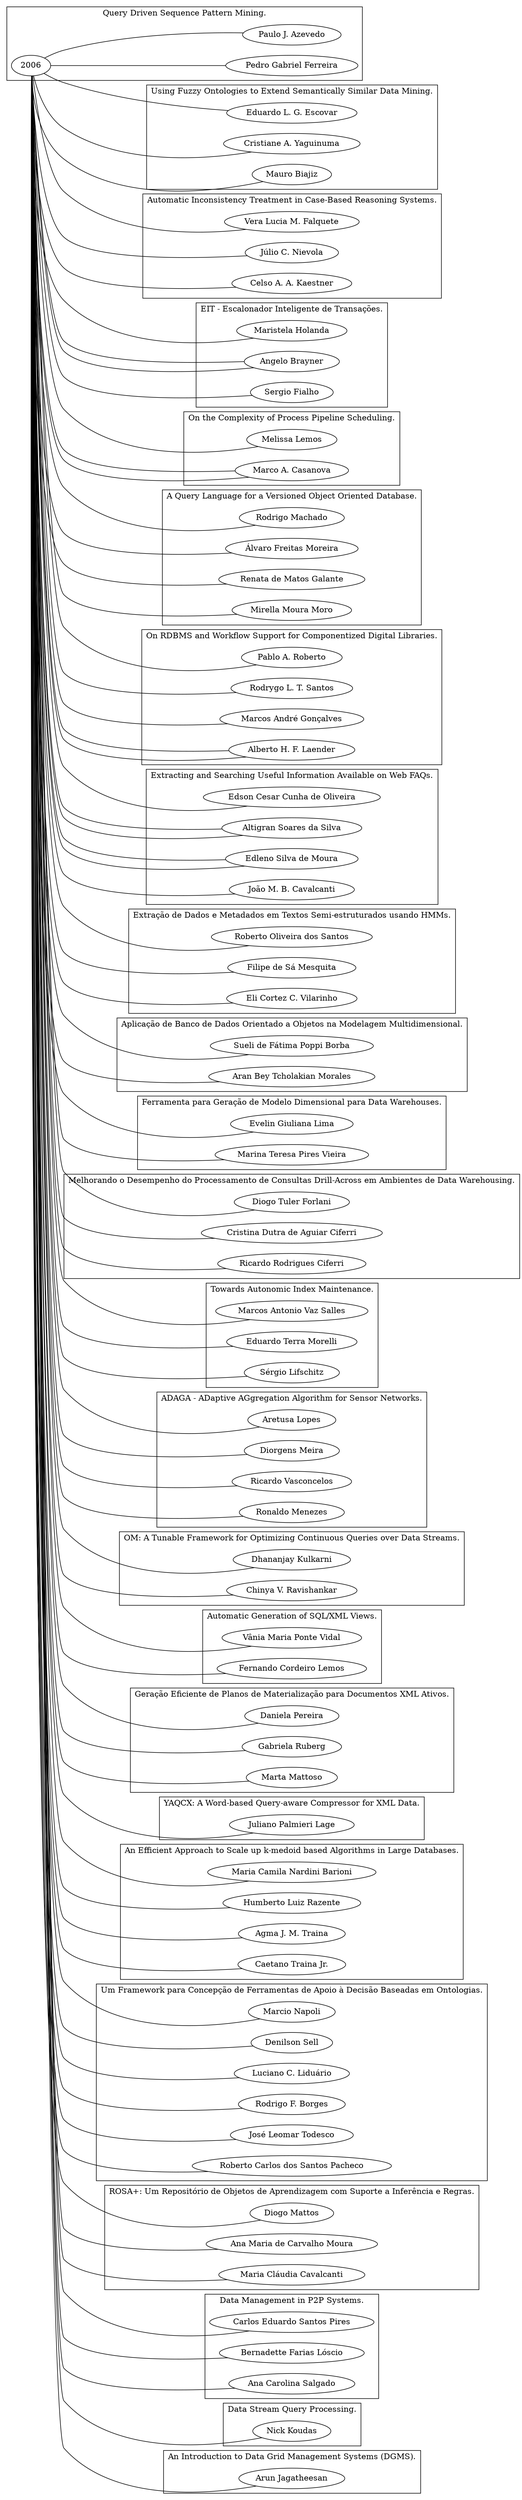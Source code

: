 graph G {
rankdir=LR

subgraph cluster_0 {
label = "Query Driven Sequence Pattern Mining.";
 "2006" -- "Pedro Gabriel Ferreira" ;
 "2006" -- "Paulo J. Azevedo" ;}
subgraph cluster_1 {
label = "Using Fuzzy Ontologies to Extend Semantically Similar Data Mining.";
 "2006" -- "Eduardo L. G. Escovar" ;
 "2006" -- "Cristiane A. Yaguinuma" ;
 "2006" -- "Mauro Biajiz" ;}
subgraph cluster_2 {
label = "Automatic Inconsistency Treatment in Case-Based Reasoning Systems.";
 "2006" -- "Vera Lucia M. Falquete" ;
 "2006" -- "Júlio C. Nievola" ;
 "2006" -- "Celso A. A. Kaestner" ;}
subgraph cluster_3 {
label = "EIT - Escalonador Inteligente de Transações.";
 "2006" -- "Maristela Holanda" ;
 "2006" -- "Angelo Brayner" ;
 "2006" -- "Sergio Fialho" ;}
subgraph cluster_4 {
label = "On the Complexity of Process Pipeline Scheduling.";
 "2006" -- "Melissa Lemos" ;
 "2006" -- "Marco A. Casanova" ;}
subgraph cluster_5 {
label = "A Query Language for a Versioned Object Oriented Database.";
 "2006" -- "Rodrigo Machado" ;
 "2006" -- "Álvaro Freitas Moreira" ;
 "2006" -- "Renata de Matos Galante" ;
 "2006" -- "Mirella Moura Moro" ;}
subgraph cluster_6 {
label = "On RDBMS and Workflow Support for Componentized Digital Libraries.";
 "2006" -- "Pablo A. Roberto" ;
 "2006" -- "Rodrygo L. T. Santos" ;
 "2006" -- "Marcos André Gonçalves" ;
 "2006" -- "Alberto H. F. Laender" ;}
subgraph cluster_7 {
label = "Extracting and Searching Useful Information Available on Web FAQs.";
 "2006" -- "Edson Cesar Cunha de Oliveira" ;
 "2006" -- "Altigran Soares da Silva" ;
 "2006" -- "Edleno Silva de Moura" ;
 "2006" -- "João M. B. Cavalcanti" ;}
subgraph cluster_8 {
label = "Extração de Dados e Metadados em Textos Semi-estruturados usando HMMs.";
 "2006" -- "Roberto Oliveira dos Santos" ;
 "2006" -- "Filipe de Sá Mesquita" ;
 "2006" -- "Altigran Soares da Silva" ;
 "2006" -- "Eli Cortez C. Vilarinho" ;}
subgraph cluster_9 {
label = "Aplicação de Banco de Dados Orientado a Objetos na Modelagem Multidimensional.";
 "2006" -- "Sueli de Fátima Poppi Borba" ;
 "2006" -- "Aran Bey Tcholakian Morales" ;}
subgraph cluster_10 {
label = "Ferramenta para Geração de Modelo Dimensional para Data Warehouses.";
 "2006" -- "Evelin Giuliana Lima" ;
 "2006" -- "Marina Teresa Pires Vieira" ;}
subgraph cluster_11 {
label = "Melhorando o Desempenho do Processamento de Consultas Drill-Across em Ambientes de Data Warehousing.";
 "2006" -- "Diogo Tuler Forlani" ;
 "2006" -- "Cristina Dutra de Aguiar Ciferri" ;
 "2006" -- "Ricardo Rodrigues Ciferri" ;}
subgraph cluster_12 {
label = "Towards Autonomic Index Maintenance.";
 "2006" -- "Marcos Antonio Vaz Salles" ;
 "2006" -- "Eduardo Terra Morelli" ;
 "2006" -- "Sérgio Lifschitz" ;}
subgraph cluster_13 {
label = "ADAGA - ADaptive AGgregation Algorithm for Sensor Networks.";
 "2006" -- "Angelo Brayner" ;
 "2006" -- "Aretusa Lopes" ;
 "2006" -- "Diorgens Meira" ;
 "2006" -- "Ricardo Vasconcelos" ;
 "2006" -- "Ronaldo Menezes" ;}
subgraph cluster_14 {
label = "OM: A Tunable Framework for Optimizing Continuous Queries over Data Streams.";
 "2006" -- "Dhananjay Kulkarni" ;
 "2006" -- "Chinya V. Ravishankar" ;}
subgraph cluster_15 {
label = "Automatic Generation of SQL/XML Views.";
 "2006" -- "Vânia Maria Ponte Vidal" ;
 "2006" -- "Marco A. Casanova" ;
 "2006" -- "Fernando Cordeiro Lemos" ;}
subgraph cluster_16 {
label = "Geração Eficiente de Planos de Materialização para Documentos XML Ativos.";
 "2006" -- "Daniela Pereira" ;
 "2006" -- "Gabriela Ruberg" ;
 "2006" -- "Marta Mattoso" ;}
subgraph cluster_17 {
label = "YAQCX: A Word-based Query-aware Compressor for XML Data.";
 "2006" -- "Juliano Palmieri Lage" ;
 "2006" -- "Alberto H. F. Laender" ;
 "2006" -- "Edleno Silva de Moura" ;}
subgraph cluster_18 {
label = "An Efficient Approach to Scale up k-medoid based Algorithms in Large Databases.";
 "2006" -- "Maria Camila Nardini Barioni" ;
 "2006" -- "Humberto Luiz Razente" ;
 "2006" -- "Agma J. M. Traina" ;
 "2006" -- "Caetano Traina Jr." ;}
subgraph cluster_19 {
label = "Um Framework para Concepção de Ferramentas de Apoio à Decisão Baseadas em Ontologias.";
 "2006" -- "Marcio Napoli" ;
 "2006" -- "Denilson Sell" ;
 "2006" -- "Luciano C. Liduário" ;
 "2006" -- "Rodrigo F. Borges" ;
 "2006" -- "José Leomar Todesco" ;
 "2006" -- "Roberto Carlos dos Santos Pacheco" ;}
subgraph cluster_20 {
label = "ROSA+: Um Repositório de Objetos de Aprendizagem com Suporte a Inferência e Regras.";
 "2006" -- "Diogo Mattos" ;
 "2006" -- "Ana Maria de Carvalho Moura" ;
 "2006" -- "Maria Cláudia Cavalcanti" ;}
subgraph cluster_21 {
label = "Data Management in P2P Systems.";
 "2006" -- "Carlos Eduardo Santos Pires" ;
 "2006" -- "Bernadette Farias Lóscio" ;
 "2006" -- "Ana Carolina Salgado" ;}
subgraph cluster_22 {
label = "Data Stream Query Processing.";
 "2006" -- "Nick Koudas" ;}
subgraph cluster_23 {
label = "An Introduction to Data Grid Management Systems (DGMS).";
 "2006" -- "Arun Jagatheesan" ;}}